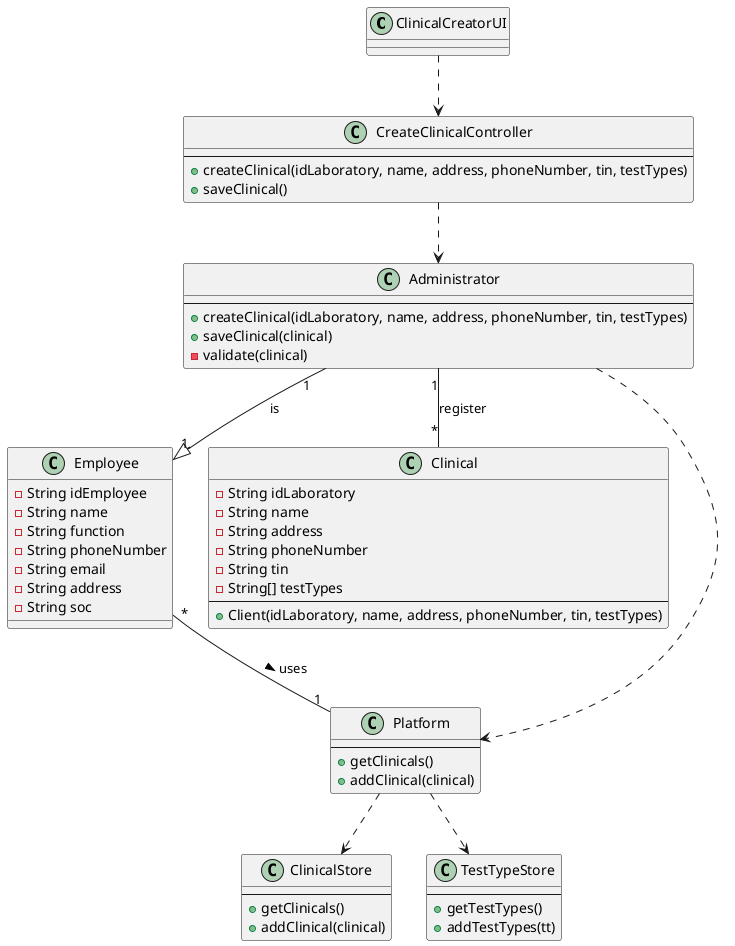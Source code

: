 @startuml

class ClinicalCreatorUI{

}

class CreateClinicalController{
    --
    +createClinical(idLaboratory, name, address, phoneNumber, tin, testTypes)
    +saveClinical()
}

class ClinicalStore{
    --
    +getClinicals()
    +addClinical(clinical)
}

class TestTypeStore{
    --
    +getTestTypes()
    +addTestTypes(tt)
}

class Employee{
    -String idEmployee
    -String name
    -String function
    -String phoneNumber
    -String email
    -String address
    -String soc
}

class Administrator {
    --
    +createClinical(idLaboratory, name, address, phoneNumber, tin, testTypes)
    +saveClinical(clinical)
    -validate(clinical)
}


class Clinical {
    -String idLaboratory
    -String name
    -String address
    -String phoneNumber
    -String tin
    -String[] testTypes
    --
    +Client(idLaboratory, name, address, phoneNumber, tin, testTypes)
}

class Platform{
    --
    +getClinicals()
    +addClinical(clinical)
}

ClinicalCreatorUI ..> CreateClinicalController
CreateClinicalController ..> Administrator
Administrator ..> Platform
Platform ..> ClinicalStore
Platform ..> TestTypeStore
Administrator "1" --|> "1" Employee : is
Employee "*" -- "1" Platform : uses >
Administrator "1" -- "*" Clinical : register



@enduml